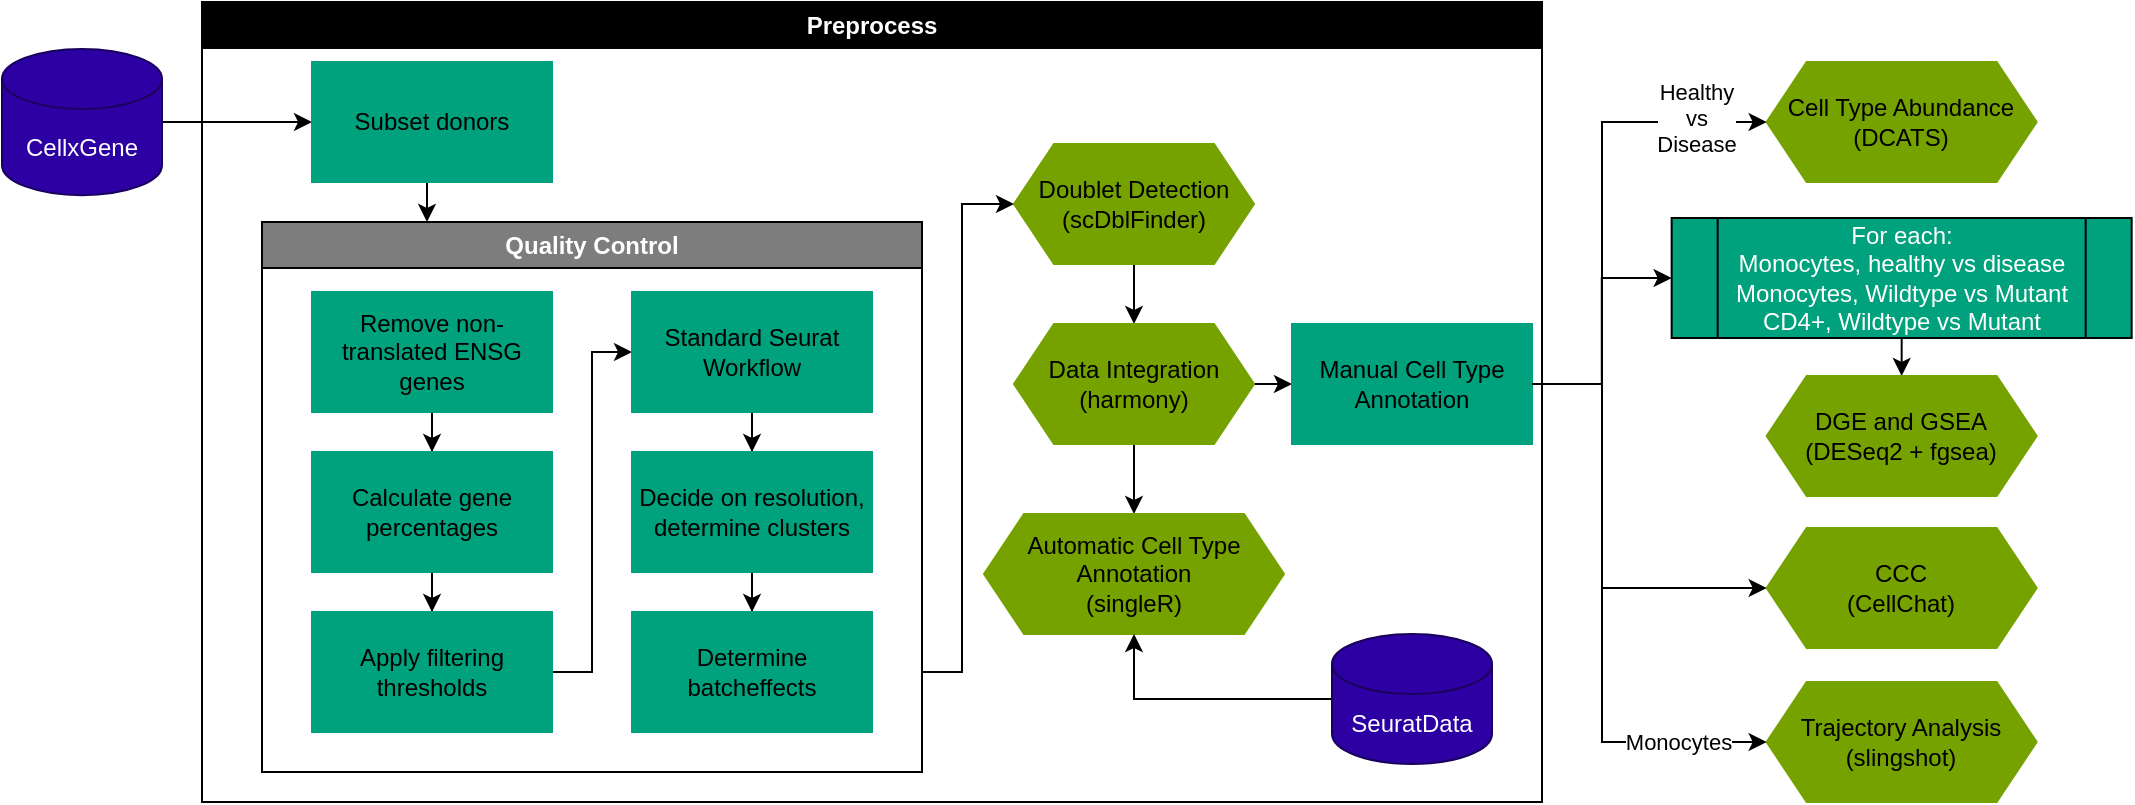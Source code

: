 <mxfile version="24.7.17">
  <diagram name="Page-1" id="PRCwqg7LbQ_Jff4664lK">
    <mxGraphModel dx="1235" dy="731" grid="1" gridSize="10" guides="1" tooltips="1" connect="1" arrows="1" fold="1" page="1" pageScale="1" pageWidth="850" pageHeight="1100" math="0" shadow="0">
      <root>
        <mxCell id="0" />
        <mxCell id="1" parent="0" />
        <mxCell id="9kcWnD7ppnDrF7c8mOOO-95" style="edgeStyle=orthogonalEdgeStyle;rounded=0;orthogonalLoop=1;jettySize=auto;html=1;exitX=1;exitY=0.5;exitDx=0;exitDy=0;exitPerimeter=0;entryX=0;entryY=0.5;entryDx=0;entryDy=0;" parent="1" source="9kcWnD7ppnDrF7c8mOOO-1" target="9kcWnD7ppnDrF7c8mOOO-31" edge="1">
          <mxGeometry relative="1" as="geometry" />
        </mxCell>
        <mxCell id="9kcWnD7ppnDrF7c8mOOO-1" value="CellxGene" style="shape=cylinder3;whiteSpace=wrap;html=1;boundedLbl=1;backgroundOutline=1;size=15;fillColor=#2C00A2;fontColor=#ffffff;strokeColor=#19005C;" parent="1" vertex="1">
          <mxGeometry x="50" y="43.44" width="80" height="73.13" as="geometry" />
        </mxCell>
        <mxCell id="9kcWnD7ppnDrF7c8mOOO-27" value="&lt;font color=&quot;#ffffff&quot;&gt;Preprocess&lt;/font&gt;" style="swimlane;whiteSpace=wrap;html=1;fillColor=#000000;" parent="1" vertex="1">
          <mxGeometry x="150" y="20" width="670" height="400" as="geometry" />
        </mxCell>
        <mxCell id="9kcWnD7ppnDrF7c8mOOO-28" value="&lt;font color=&quot;#ffffff&quot;&gt;Quality Control&lt;/font&gt;" style="swimlane;whiteSpace=wrap;html=1;startSize=23;fillColor=#7D7D7D;" parent="9kcWnD7ppnDrF7c8mOOO-27" vertex="1">
          <mxGeometry x="30" y="110" width="330" height="275" as="geometry" />
        </mxCell>
        <mxCell id="9kcWnD7ppnDrF7c8mOOO-29" value="" style="edgeStyle=orthogonalEdgeStyle;rounded=0;orthogonalLoop=1;jettySize=auto;html=1;" parent="9kcWnD7ppnDrF7c8mOOO-28" source="9kcWnD7ppnDrF7c8mOOO-30" target="9kcWnD7ppnDrF7c8mOOO-34" edge="1">
          <mxGeometry relative="1" as="geometry" />
        </mxCell>
        <mxCell id="9kcWnD7ppnDrF7c8mOOO-30" value="Remove non-translated ENSG genes" style="whiteSpace=wrap;html=1;fillColor=#00A27D;strokeColor=#00A27D;" parent="9kcWnD7ppnDrF7c8mOOO-28" vertex="1">
          <mxGeometry x="25" y="35" width="120" height="60" as="geometry" />
        </mxCell>
        <mxCell id="9kcWnD7ppnDrF7c8mOOO-33" value="" style="edgeStyle=orthogonalEdgeStyle;rounded=0;orthogonalLoop=1;jettySize=auto;html=1;" parent="9kcWnD7ppnDrF7c8mOOO-28" source="9kcWnD7ppnDrF7c8mOOO-34" target="9kcWnD7ppnDrF7c8mOOO-36" edge="1">
          <mxGeometry relative="1" as="geometry" />
        </mxCell>
        <mxCell id="9kcWnD7ppnDrF7c8mOOO-34" value="Calculate gene percentages" style="whiteSpace=wrap;html=1;fillColor=#00A27D;strokeColor=#00A27D;" parent="9kcWnD7ppnDrF7c8mOOO-28" vertex="1">
          <mxGeometry x="25" y="115" width="120" height="60" as="geometry" />
        </mxCell>
        <mxCell id="9kcWnD7ppnDrF7c8mOOO-35" style="edgeStyle=orthogonalEdgeStyle;rounded=0;orthogonalLoop=1;jettySize=auto;html=1;exitX=1;exitY=0.5;exitDx=0;exitDy=0;entryX=0;entryY=0.5;entryDx=0;entryDy=0;" parent="9kcWnD7ppnDrF7c8mOOO-28" source="9kcWnD7ppnDrF7c8mOOO-36" target="9kcWnD7ppnDrF7c8mOOO-38" edge="1">
          <mxGeometry relative="1" as="geometry" />
        </mxCell>
        <mxCell id="9kcWnD7ppnDrF7c8mOOO-36" value="Apply filtering thresholds" style="whiteSpace=wrap;html=1;fillColor=#00A27D;strokeColor=#00A27D;" parent="9kcWnD7ppnDrF7c8mOOO-28" vertex="1">
          <mxGeometry x="25" y="195" width="120" height="60" as="geometry" />
        </mxCell>
        <mxCell id="9kcWnD7ppnDrF7c8mOOO-37" value="" style="edgeStyle=orthogonalEdgeStyle;rounded=0;orthogonalLoop=1;jettySize=auto;html=1;" parent="9kcWnD7ppnDrF7c8mOOO-28" source="9kcWnD7ppnDrF7c8mOOO-38" target="9kcWnD7ppnDrF7c8mOOO-40" edge="1">
          <mxGeometry relative="1" as="geometry" />
        </mxCell>
        <mxCell id="9kcWnD7ppnDrF7c8mOOO-38" value="Standard Seurat Workflow" style="whiteSpace=wrap;html=1;fillColor=#00A27D;strokeColor=#00A27D;" parent="9kcWnD7ppnDrF7c8mOOO-28" vertex="1">
          <mxGeometry x="185" y="35" width="120" height="60" as="geometry" />
        </mxCell>
        <mxCell id="9kcWnD7ppnDrF7c8mOOO-39" value="" style="edgeStyle=orthogonalEdgeStyle;rounded=0;orthogonalLoop=1;jettySize=auto;html=1;" parent="9kcWnD7ppnDrF7c8mOOO-28" source="9kcWnD7ppnDrF7c8mOOO-40" target="9kcWnD7ppnDrF7c8mOOO-41" edge="1">
          <mxGeometry relative="1" as="geometry" />
        </mxCell>
        <mxCell id="9kcWnD7ppnDrF7c8mOOO-40" value="Decide on resolution, determine clusters" style="whiteSpace=wrap;html=1;fillColor=#00A27D;strokeColor=#00A27D;" parent="9kcWnD7ppnDrF7c8mOOO-28" vertex="1">
          <mxGeometry x="185" y="115" width="120" height="60" as="geometry" />
        </mxCell>
        <mxCell id="9kcWnD7ppnDrF7c8mOOO-41" value="Determine batcheffects" style="whiteSpace=wrap;html=1;fillColor=#00A27D;strokeColor=#00A27D;" parent="9kcWnD7ppnDrF7c8mOOO-28" vertex="1">
          <mxGeometry x="185" y="195" width="120" height="60" as="geometry" />
        </mxCell>
        <mxCell id="9kcWnD7ppnDrF7c8mOOO-42" style="edgeStyle=orthogonalEdgeStyle;rounded=0;orthogonalLoop=1;jettySize=auto;html=1;exitX=0.5;exitY=1;exitDx=0;exitDy=0;entryX=0.5;entryY=0;entryDx=0;entryDy=0;" parent="9kcWnD7ppnDrF7c8mOOO-27" source="9kcWnD7ppnDrF7c8mOOO-43" target="9kcWnD7ppnDrF7c8mOOO-45" edge="1">
          <mxGeometry relative="1" as="geometry" />
        </mxCell>
        <mxCell id="9kcWnD7ppnDrF7c8mOOO-43" value="Doublet Detection&lt;br&gt;(scDblFinder)" style="shape=hexagon;perimeter=hexagonPerimeter2;whiteSpace=wrap;html=1;fixedSize=1;fillColor=#76A200;fontColor=#000000;strokeColor=#76A200;" parent="9kcWnD7ppnDrF7c8mOOO-27" vertex="1">
          <mxGeometry x="406" y="71" width="120" height="60" as="geometry" />
        </mxCell>
        <mxCell id="9kcWnD7ppnDrF7c8mOOO-60" style="edgeStyle=orthogonalEdgeStyle;rounded=0;orthogonalLoop=1;jettySize=auto;html=1;exitX=0.5;exitY=1;exitDx=0;exitDy=0;entryX=0.5;entryY=0;entryDx=0;entryDy=0;" parent="9kcWnD7ppnDrF7c8mOOO-27" source="9kcWnD7ppnDrF7c8mOOO-45" target="9kcWnD7ppnDrF7c8mOOO-58" edge="1">
          <mxGeometry relative="1" as="geometry" />
        </mxCell>
        <mxCell id="9kcWnD7ppnDrF7c8mOOO-100" style="edgeStyle=orthogonalEdgeStyle;rounded=0;orthogonalLoop=1;jettySize=auto;html=1;exitX=1;exitY=0.5;exitDx=0;exitDy=0;entryX=0;entryY=0.5;entryDx=0;entryDy=0;" parent="9kcWnD7ppnDrF7c8mOOO-27" source="9kcWnD7ppnDrF7c8mOOO-45" target="9kcWnD7ppnDrF7c8mOOO-47" edge="1">
          <mxGeometry relative="1" as="geometry" />
        </mxCell>
        <mxCell id="9kcWnD7ppnDrF7c8mOOO-45" value="Data Integration&lt;br&gt;(harmony)" style="shape=hexagon;perimeter=hexagonPerimeter2;whiteSpace=wrap;html=1;fixedSize=1;fillColor=#76A200;fontColor=#000000;strokeColor=#76A200;" parent="9kcWnD7ppnDrF7c8mOOO-27" vertex="1">
          <mxGeometry x="406" y="161" width="120" height="60" as="geometry" />
        </mxCell>
        <mxCell id="9kcWnD7ppnDrF7c8mOOO-46" style="edgeStyle=orthogonalEdgeStyle;rounded=0;orthogonalLoop=1;jettySize=auto;html=1;entryX=0;entryY=0.5;entryDx=0;entryDy=0;" parent="9kcWnD7ppnDrF7c8mOOO-27" edge="1">
          <mxGeometry relative="1" as="geometry">
            <Array as="points">
              <mxPoint x="360" y="335" />
              <mxPoint x="380" y="335" />
              <mxPoint x="380" y="101" />
            </Array>
            <mxPoint x="360" y="340" as="sourcePoint" />
            <mxPoint x="406" y="101" as="targetPoint" />
          </mxGeometry>
        </mxCell>
        <mxCell id="9kcWnD7ppnDrF7c8mOOO-58" value="Automatic Cell Type Annotation&lt;br&gt;(singleR)" style="shape=hexagon;perimeter=hexagonPerimeter2;whiteSpace=wrap;html=1;fixedSize=1;fillColor=#76A200;fontColor=#000000;strokeColor=#76A200;" parent="9kcWnD7ppnDrF7c8mOOO-27" vertex="1">
          <mxGeometry x="391" y="256" width="150" height="60" as="geometry" />
        </mxCell>
        <mxCell id="9kcWnD7ppnDrF7c8mOOO-47" value="Manual Cell Type Annotation" style="whiteSpace=wrap;html=1;fillColor=#00A27D;strokeColor=#00A27D;" parent="9kcWnD7ppnDrF7c8mOOO-27" vertex="1">
          <mxGeometry x="545" y="161" width="120" height="60" as="geometry" />
        </mxCell>
        <mxCell id="9kcWnD7ppnDrF7c8mOOO-101" style="edgeStyle=orthogonalEdgeStyle;rounded=0;orthogonalLoop=1;jettySize=auto;html=1;exitX=0;exitY=0.5;exitDx=0;exitDy=0;exitPerimeter=0;entryX=0.5;entryY=1;entryDx=0;entryDy=0;" parent="9kcWnD7ppnDrF7c8mOOO-27" source="9kcWnD7ppnDrF7c8mOOO-96" target="9kcWnD7ppnDrF7c8mOOO-58" edge="1">
          <mxGeometry relative="1" as="geometry" />
        </mxCell>
        <mxCell id="9kcWnD7ppnDrF7c8mOOO-96" value="SeuratData" style="shape=cylinder3;whiteSpace=wrap;html=1;boundedLbl=1;backgroundOutline=1;size=15;fillColor=#2C00A2;fontColor=#ffffff;strokeColor=#19005C;" parent="9kcWnD7ppnDrF7c8mOOO-27" vertex="1">
          <mxGeometry x="565" y="316" width="80" height="65" as="geometry" />
        </mxCell>
        <mxCell id="CTRXJ0VZ0-54ZkZXU58R-3" style="edgeStyle=orthogonalEdgeStyle;rounded=0;orthogonalLoop=1;jettySize=auto;html=1;exitX=0.5;exitY=1;exitDx=0;exitDy=0;entryX=0.25;entryY=0;entryDx=0;entryDy=0;" edge="1" parent="9kcWnD7ppnDrF7c8mOOO-27" source="9kcWnD7ppnDrF7c8mOOO-31" target="9kcWnD7ppnDrF7c8mOOO-28">
          <mxGeometry relative="1" as="geometry" />
        </mxCell>
        <mxCell id="9kcWnD7ppnDrF7c8mOOO-31" value="Subset donors" style="whiteSpace=wrap;html=1;fillColor=#00A27D;strokeColor=#00A27D;" parent="9kcWnD7ppnDrF7c8mOOO-27" vertex="1">
          <mxGeometry x="55" y="30" width="120" height="60" as="geometry" />
        </mxCell>
        <mxCell id="9kcWnD7ppnDrF7c8mOOO-49" value="Trajectory Analysis&lt;br&gt;(slingshot)" style="shape=hexagon;perimeter=hexagonPerimeter2;whiteSpace=wrap;html=1;fixedSize=1;fillColor=#76A200;fontColor=#000000;strokeColor=#76A200;" parent="1" vertex="1">
          <mxGeometry x="932.33" y="360" width="135" height="60" as="geometry" />
        </mxCell>
        <mxCell id="9kcWnD7ppnDrF7c8mOOO-51" style="edgeStyle=orthogonalEdgeStyle;rounded=0;orthogonalLoop=1;jettySize=auto;html=1;exitX=1;exitY=0.5;exitDx=0;exitDy=0;entryX=0;entryY=0.5;entryDx=0;entryDy=0;" parent="1" source="9kcWnD7ppnDrF7c8mOOO-47" target="9kcWnD7ppnDrF7c8mOOO-49" edge="1">
          <mxGeometry relative="1" as="geometry">
            <Array as="points">
              <mxPoint x="850" y="211" />
              <mxPoint x="850" y="390" />
            </Array>
          </mxGeometry>
        </mxCell>
        <mxCell id="9kcWnD7ppnDrF7c8mOOO-79" value="Monocytes" style="edgeLabel;html=1;align=center;verticalAlign=middle;resizable=0;points=[];" parent="9kcWnD7ppnDrF7c8mOOO-51" vertex="1" connectable="0">
          <mxGeometry x="0.7" relative="1" as="geometry">
            <mxPoint as="offset" />
          </mxGeometry>
        </mxCell>
        <mxCell id="9kcWnD7ppnDrF7c8mOOO-67" value="Cell Type Abundance&lt;br&gt;(DCATS)" style="shape=hexagon;perimeter=hexagonPerimeter2;whiteSpace=wrap;html=1;fixedSize=1;fillColor=#76A200;fontColor=#000000;strokeColor=#76A200;" parent="1" vertex="1">
          <mxGeometry x="932.33" y="50" width="135" height="60" as="geometry" />
        </mxCell>
        <mxCell id="9kcWnD7ppnDrF7c8mOOO-71" style="edgeStyle=orthogonalEdgeStyle;rounded=0;orthogonalLoop=1;jettySize=auto;html=1;exitX=1;exitY=0.5;exitDx=0;exitDy=0;entryX=0;entryY=0.5;entryDx=0;entryDy=0;" parent="1" source="9kcWnD7ppnDrF7c8mOOO-47" target="9kcWnD7ppnDrF7c8mOOO-67" edge="1">
          <mxGeometry relative="1" as="geometry">
            <Array as="points">
              <mxPoint x="850" y="211" />
              <mxPoint x="850" y="80" />
            </Array>
          </mxGeometry>
        </mxCell>
        <mxCell id="9kcWnD7ppnDrF7c8mOOO-76" value="Healthy&lt;br&gt;vs&lt;br&gt;Disease" style="edgeLabel;html=1;align=center;verticalAlign=middle;resizable=0;points=[];" parent="9kcWnD7ppnDrF7c8mOOO-71" vertex="1" connectable="0">
          <mxGeometry x="0.717" y="2" relative="1" as="geometry">
            <mxPoint as="offset" />
          </mxGeometry>
        </mxCell>
        <mxCell id="9kcWnD7ppnDrF7c8mOOO-88" style="edgeStyle=orthogonalEdgeStyle;rounded=0;orthogonalLoop=1;jettySize=auto;html=1;exitX=0.5;exitY=1;exitDx=0;exitDy=0;entryX=0.5;entryY=0;entryDx=0;entryDy=0;" parent="1" source="9kcWnD7ppnDrF7c8mOOO-80" target="9kcWnD7ppnDrF7c8mOOO-87" edge="1">
          <mxGeometry relative="1" as="geometry" />
        </mxCell>
        <mxCell id="9kcWnD7ppnDrF7c8mOOO-80" value="&lt;font color=&quot;#ffffff&quot;&gt;For each:&lt;br&gt;Monocytes, healthy vs disease&lt;br&gt;Monocytes, Wildtype vs Mutant&lt;br&gt;CD4+, Wildtype vs Mutant&lt;/font&gt;" style="shape=process;whiteSpace=wrap;html=1;backgroundOutline=1;fillColor=#00A27D;" parent="1" vertex="1">
          <mxGeometry x="884.83" y="128" width="230" height="60" as="geometry" />
        </mxCell>
        <mxCell id="9kcWnD7ppnDrF7c8mOOO-83" style="edgeStyle=orthogonalEdgeStyle;rounded=0;orthogonalLoop=1;jettySize=auto;html=1;exitX=1;exitY=0.5;exitDx=0;exitDy=0;entryX=0;entryY=0.5;entryDx=0;entryDy=0;" parent="1" source="9kcWnD7ppnDrF7c8mOOO-47" target="9kcWnD7ppnDrF7c8mOOO-80" edge="1">
          <mxGeometry relative="1" as="geometry" />
        </mxCell>
        <mxCell id="9kcWnD7ppnDrF7c8mOOO-87" value="DGE and GSEA&lt;br&gt;(DESeq2 + fgsea)" style="shape=hexagon;perimeter=hexagonPerimeter2;whiteSpace=wrap;html=1;fixedSize=1;fillColor=#76A200;fontColor=#000000;strokeColor=#76A200;" parent="1" vertex="1">
          <mxGeometry x="932.33" y="207" width="135" height="60" as="geometry" />
        </mxCell>
        <mxCell id="9kcWnD7ppnDrF7c8mOOO-102" value="CCC&lt;br&gt;(CellChat)" style="shape=hexagon;perimeter=hexagonPerimeter2;whiteSpace=wrap;html=1;fixedSize=1;fillColor=#76A200;fontColor=#000000;strokeColor=#76A200;" parent="1" vertex="1">
          <mxGeometry x="932.33" y="283" width="135" height="60" as="geometry" />
        </mxCell>
        <mxCell id="CTRXJ0VZ0-54ZkZXU58R-1" style="edgeStyle=orthogonalEdgeStyle;rounded=0;orthogonalLoop=1;jettySize=auto;html=1;exitX=1;exitY=0.5;exitDx=0;exitDy=0;entryX=0;entryY=0.5;entryDx=0;entryDy=0;" edge="1" parent="1" source="9kcWnD7ppnDrF7c8mOOO-47" target="9kcWnD7ppnDrF7c8mOOO-102">
          <mxGeometry relative="1" as="geometry">
            <Array as="points">
              <mxPoint x="850" y="211" />
              <mxPoint x="850" y="313" />
            </Array>
          </mxGeometry>
        </mxCell>
      </root>
    </mxGraphModel>
  </diagram>
</mxfile>
